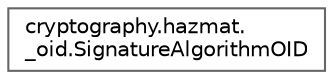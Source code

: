 digraph "Graphical Class Hierarchy"
{
 // LATEX_PDF_SIZE
  bgcolor="transparent";
  edge [fontname=Helvetica,fontsize=10,labelfontname=Helvetica,labelfontsize=10];
  node [fontname=Helvetica,fontsize=10,shape=box,height=0.2,width=0.4];
  rankdir="LR";
  Node0 [id="Node000000",label="cryptography.hazmat.\l_oid.SignatureAlgorithmOID",height=0.2,width=0.4,color="grey40", fillcolor="white", style="filled",URL="$classcryptography_1_1hazmat_1_1__oid_1_1_signature_algorithm_o_i_d.html",tooltip=" "];
}
